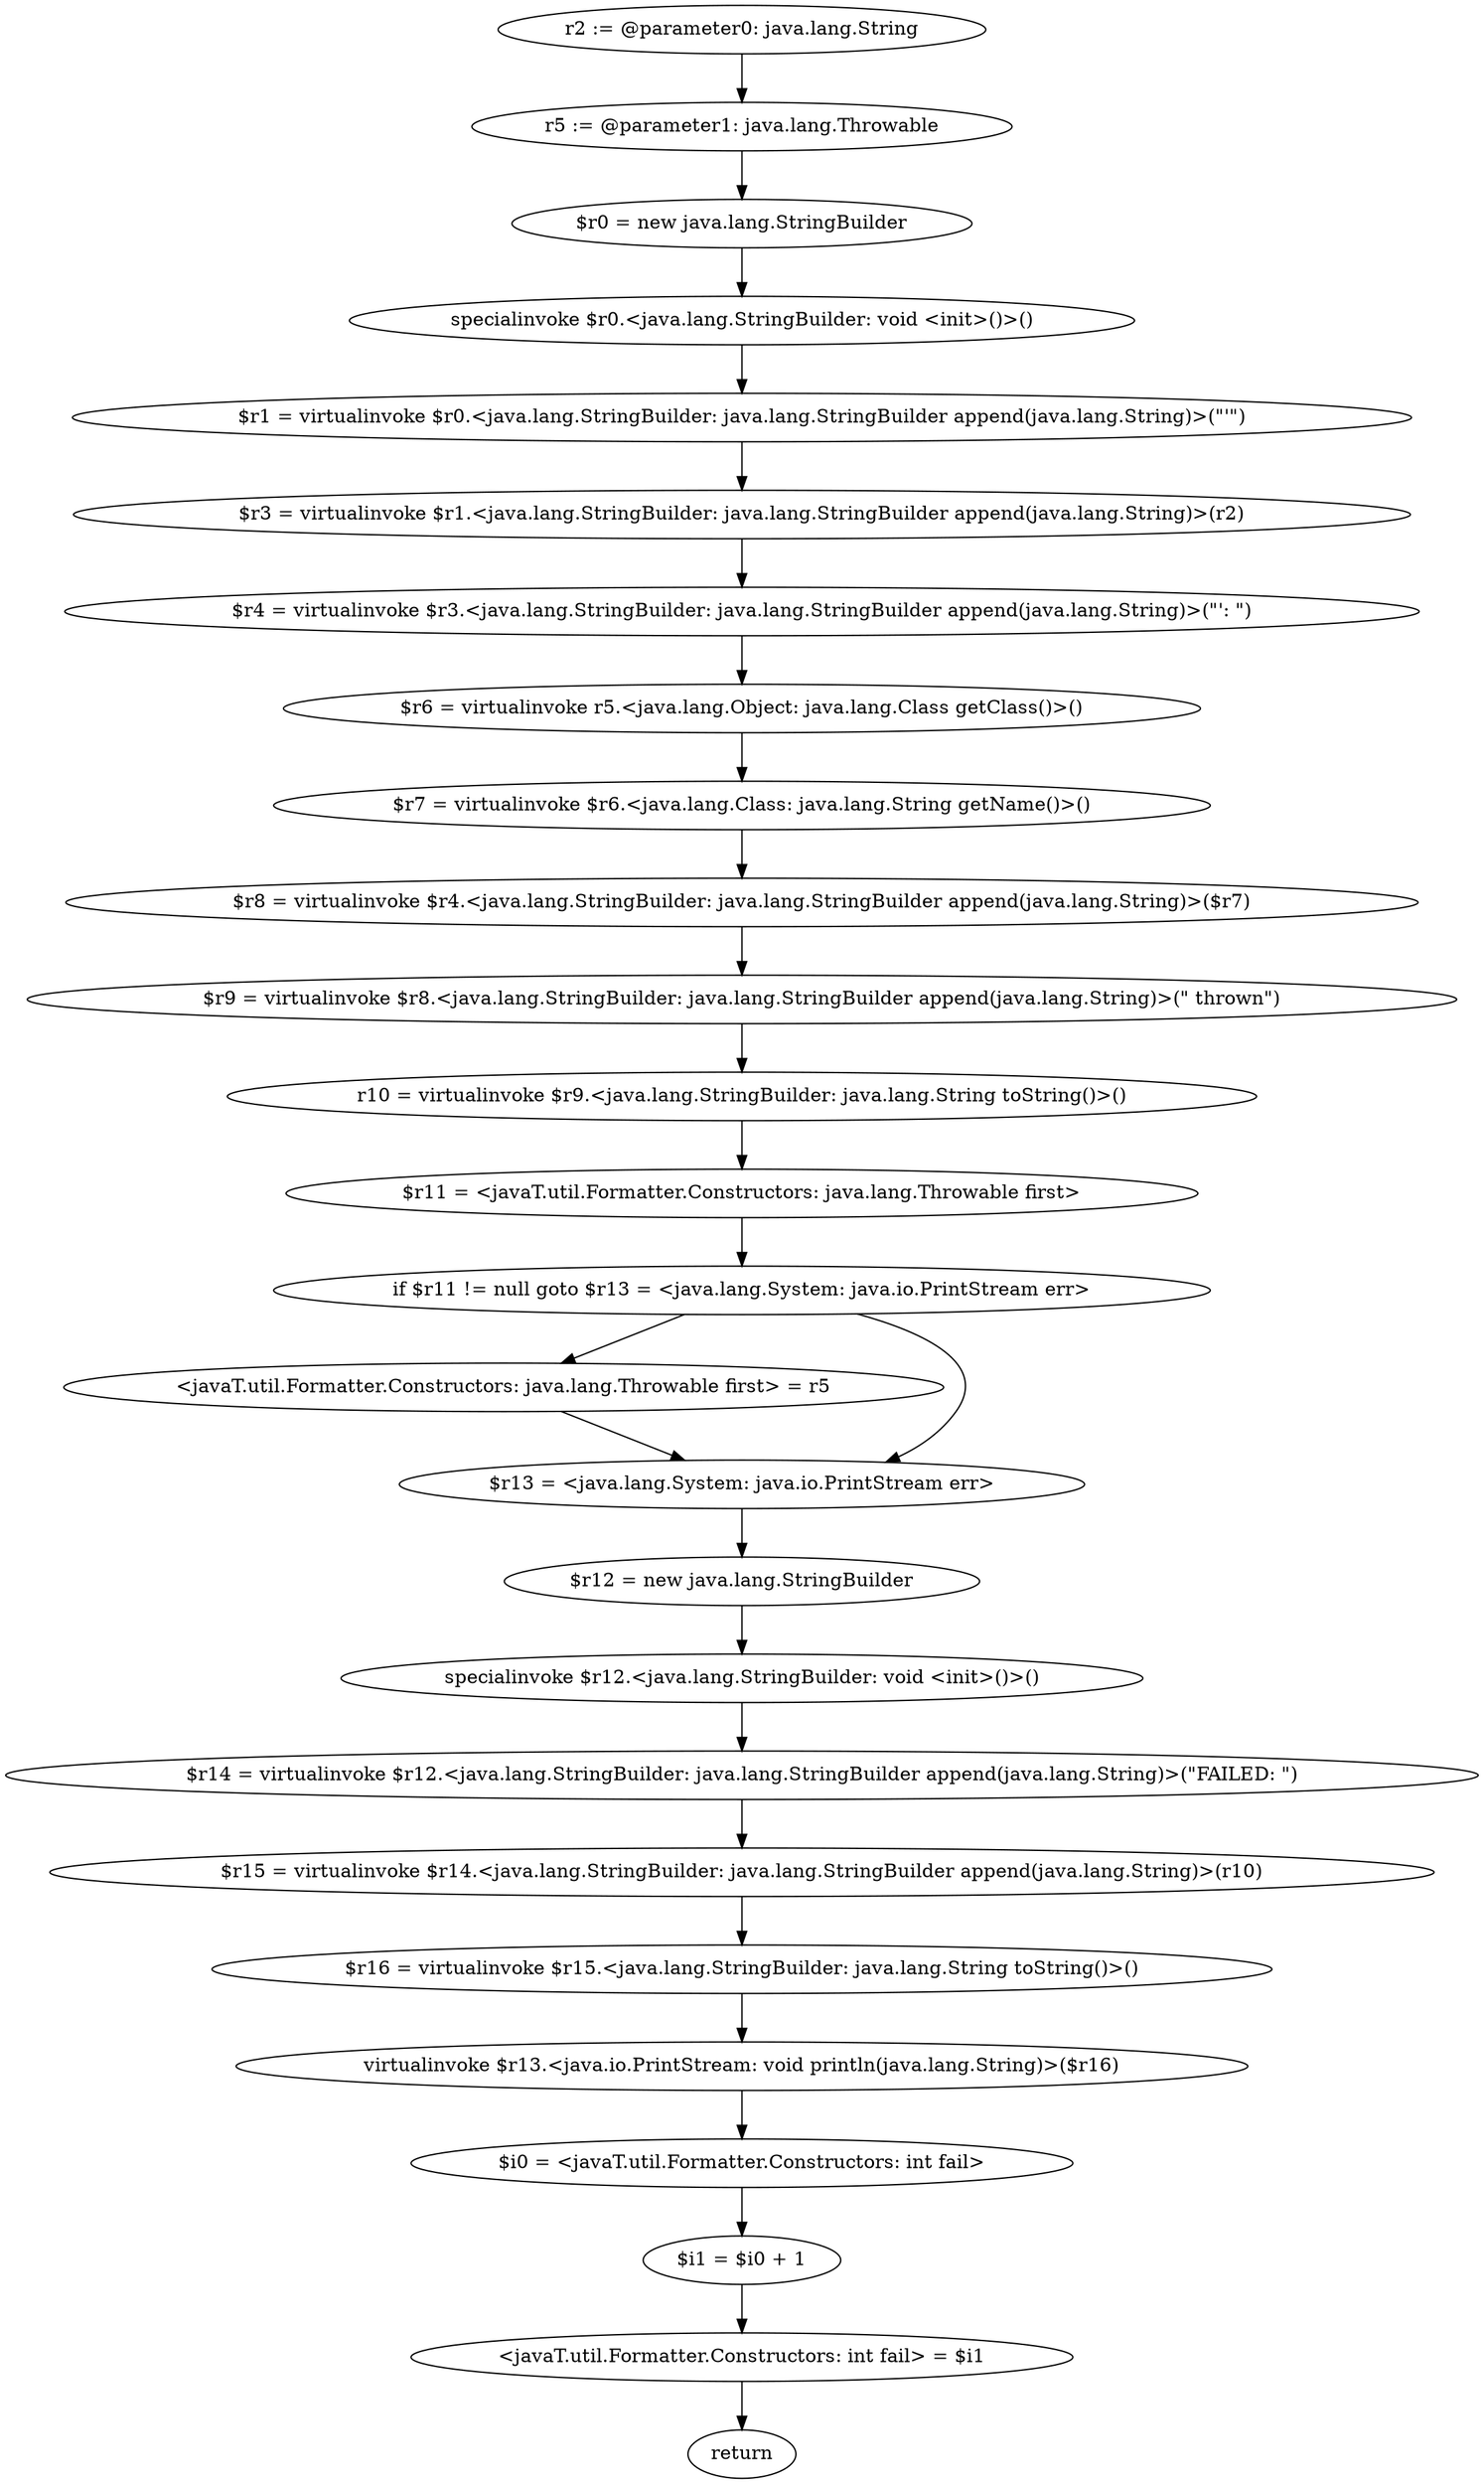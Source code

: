 digraph "unitGraph" {
    "r2 := @parameter0: java.lang.String"
    "r5 := @parameter1: java.lang.Throwable"
    "$r0 = new java.lang.StringBuilder"
    "specialinvoke $r0.<java.lang.StringBuilder: void <init>()>()"
    "$r1 = virtualinvoke $r0.<java.lang.StringBuilder: java.lang.StringBuilder append(java.lang.String)>(\"\'\")"
    "$r3 = virtualinvoke $r1.<java.lang.StringBuilder: java.lang.StringBuilder append(java.lang.String)>(r2)"
    "$r4 = virtualinvoke $r3.<java.lang.StringBuilder: java.lang.StringBuilder append(java.lang.String)>(\"\': \")"
    "$r6 = virtualinvoke r5.<java.lang.Object: java.lang.Class getClass()>()"
    "$r7 = virtualinvoke $r6.<java.lang.Class: java.lang.String getName()>()"
    "$r8 = virtualinvoke $r4.<java.lang.StringBuilder: java.lang.StringBuilder append(java.lang.String)>($r7)"
    "$r9 = virtualinvoke $r8.<java.lang.StringBuilder: java.lang.StringBuilder append(java.lang.String)>(\" thrown\")"
    "r10 = virtualinvoke $r9.<java.lang.StringBuilder: java.lang.String toString()>()"
    "$r11 = <javaT.util.Formatter.Constructors: java.lang.Throwable first>"
    "if $r11 != null goto $r13 = <java.lang.System: java.io.PrintStream err>"
    "<javaT.util.Formatter.Constructors: java.lang.Throwable first> = r5"
    "$r13 = <java.lang.System: java.io.PrintStream err>"
    "$r12 = new java.lang.StringBuilder"
    "specialinvoke $r12.<java.lang.StringBuilder: void <init>()>()"
    "$r14 = virtualinvoke $r12.<java.lang.StringBuilder: java.lang.StringBuilder append(java.lang.String)>(\"FAILED: \")"
    "$r15 = virtualinvoke $r14.<java.lang.StringBuilder: java.lang.StringBuilder append(java.lang.String)>(r10)"
    "$r16 = virtualinvoke $r15.<java.lang.StringBuilder: java.lang.String toString()>()"
    "virtualinvoke $r13.<java.io.PrintStream: void println(java.lang.String)>($r16)"
    "$i0 = <javaT.util.Formatter.Constructors: int fail>"
    "$i1 = $i0 + 1"
    "<javaT.util.Formatter.Constructors: int fail> = $i1"
    "return"
    "r2 := @parameter0: java.lang.String"->"r5 := @parameter1: java.lang.Throwable";
    "r5 := @parameter1: java.lang.Throwable"->"$r0 = new java.lang.StringBuilder";
    "$r0 = new java.lang.StringBuilder"->"specialinvoke $r0.<java.lang.StringBuilder: void <init>()>()";
    "specialinvoke $r0.<java.lang.StringBuilder: void <init>()>()"->"$r1 = virtualinvoke $r0.<java.lang.StringBuilder: java.lang.StringBuilder append(java.lang.String)>(\"\'\")";
    "$r1 = virtualinvoke $r0.<java.lang.StringBuilder: java.lang.StringBuilder append(java.lang.String)>(\"\'\")"->"$r3 = virtualinvoke $r1.<java.lang.StringBuilder: java.lang.StringBuilder append(java.lang.String)>(r2)";
    "$r3 = virtualinvoke $r1.<java.lang.StringBuilder: java.lang.StringBuilder append(java.lang.String)>(r2)"->"$r4 = virtualinvoke $r3.<java.lang.StringBuilder: java.lang.StringBuilder append(java.lang.String)>(\"\': \")";
    "$r4 = virtualinvoke $r3.<java.lang.StringBuilder: java.lang.StringBuilder append(java.lang.String)>(\"\': \")"->"$r6 = virtualinvoke r5.<java.lang.Object: java.lang.Class getClass()>()";
    "$r6 = virtualinvoke r5.<java.lang.Object: java.lang.Class getClass()>()"->"$r7 = virtualinvoke $r6.<java.lang.Class: java.lang.String getName()>()";
    "$r7 = virtualinvoke $r6.<java.lang.Class: java.lang.String getName()>()"->"$r8 = virtualinvoke $r4.<java.lang.StringBuilder: java.lang.StringBuilder append(java.lang.String)>($r7)";
    "$r8 = virtualinvoke $r4.<java.lang.StringBuilder: java.lang.StringBuilder append(java.lang.String)>($r7)"->"$r9 = virtualinvoke $r8.<java.lang.StringBuilder: java.lang.StringBuilder append(java.lang.String)>(\" thrown\")";
    "$r9 = virtualinvoke $r8.<java.lang.StringBuilder: java.lang.StringBuilder append(java.lang.String)>(\" thrown\")"->"r10 = virtualinvoke $r9.<java.lang.StringBuilder: java.lang.String toString()>()";
    "r10 = virtualinvoke $r9.<java.lang.StringBuilder: java.lang.String toString()>()"->"$r11 = <javaT.util.Formatter.Constructors: java.lang.Throwable first>";
    "$r11 = <javaT.util.Formatter.Constructors: java.lang.Throwable first>"->"if $r11 != null goto $r13 = <java.lang.System: java.io.PrintStream err>";
    "if $r11 != null goto $r13 = <java.lang.System: java.io.PrintStream err>"->"<javaT.util.Formatter.Constructors: java.lang.Throwable first> = r5";
    "if $r11 != null goto $r13 = <java.lang.System: java.io.PrintStream err>"->"$r13 = <java.lang.System: java.io.PrintStream err>";
    "<javaT.util.Formatter.Constructors: java.lang.Throwable first> = r5"->"$r13 = <java.lang.System: java.io.PrintStream err>";
    "$r13 = <java.lang.System: java.io.PrintStream err>"->"$r12 = new java.lang.StringBuilder";
    "$r12 = new java.lang.StringBuilder"->"specialinvoke $r12.<java.lang.StringBuilder: void <init>()>()";
    "specialinvoke $r12.<java.lang.StringBuilder: void <init>()>()"->"$r14 = virtualinvoke $r12.<java.lang.StringBuilder: java.lang.StringBuilder append(java.lang.String)>(\"FAILED: \")";
    "$r14 = virtualinvoke $r12.<java.lang.StringBuilder: java.lang.StringBuilder append(java.lang.String)>(\"FAILED: \")"->"$r15 = virtualinvoke $r14.<java.lang.StringBuilder: java.lang.StringBuilder append(java.lang.String)>(r10)";
    "$r15 = virtualinvoke $r14.<java.lang.StringBuilder: java.lang.StringBuilder append(java.lang.String)>(r10)"->"$r16 = virtualinvoke $r15.<java.lang.StringBuilder: java.lang.String toString()>()";
    "$r16 = virtualinvoke $r15.<java.lang.StringBuilder: java.lang.String toString()>()"->"virtualinvoke $r13.<java.io.PrintStream: void println(java.lang.String)>($r16)";
    "virtualinvoke $r13.<java.io.PrintStream: void println(java.lang.String)>($r16)"->"$i0 = <javaT.util.Formatter.Constructors: int fail>";
    "$i0 = <javaT.util.Formatter.Constructors: int fail>"->"$i1 = $i0 + 1";
    "$i1 = $i0 + 1"->"<javaT.util.Formatter.Constructors: int fail> = $i1";
    "<javaT.util.Formatter.Constructors: int fail> = $i1"->"return";
}
